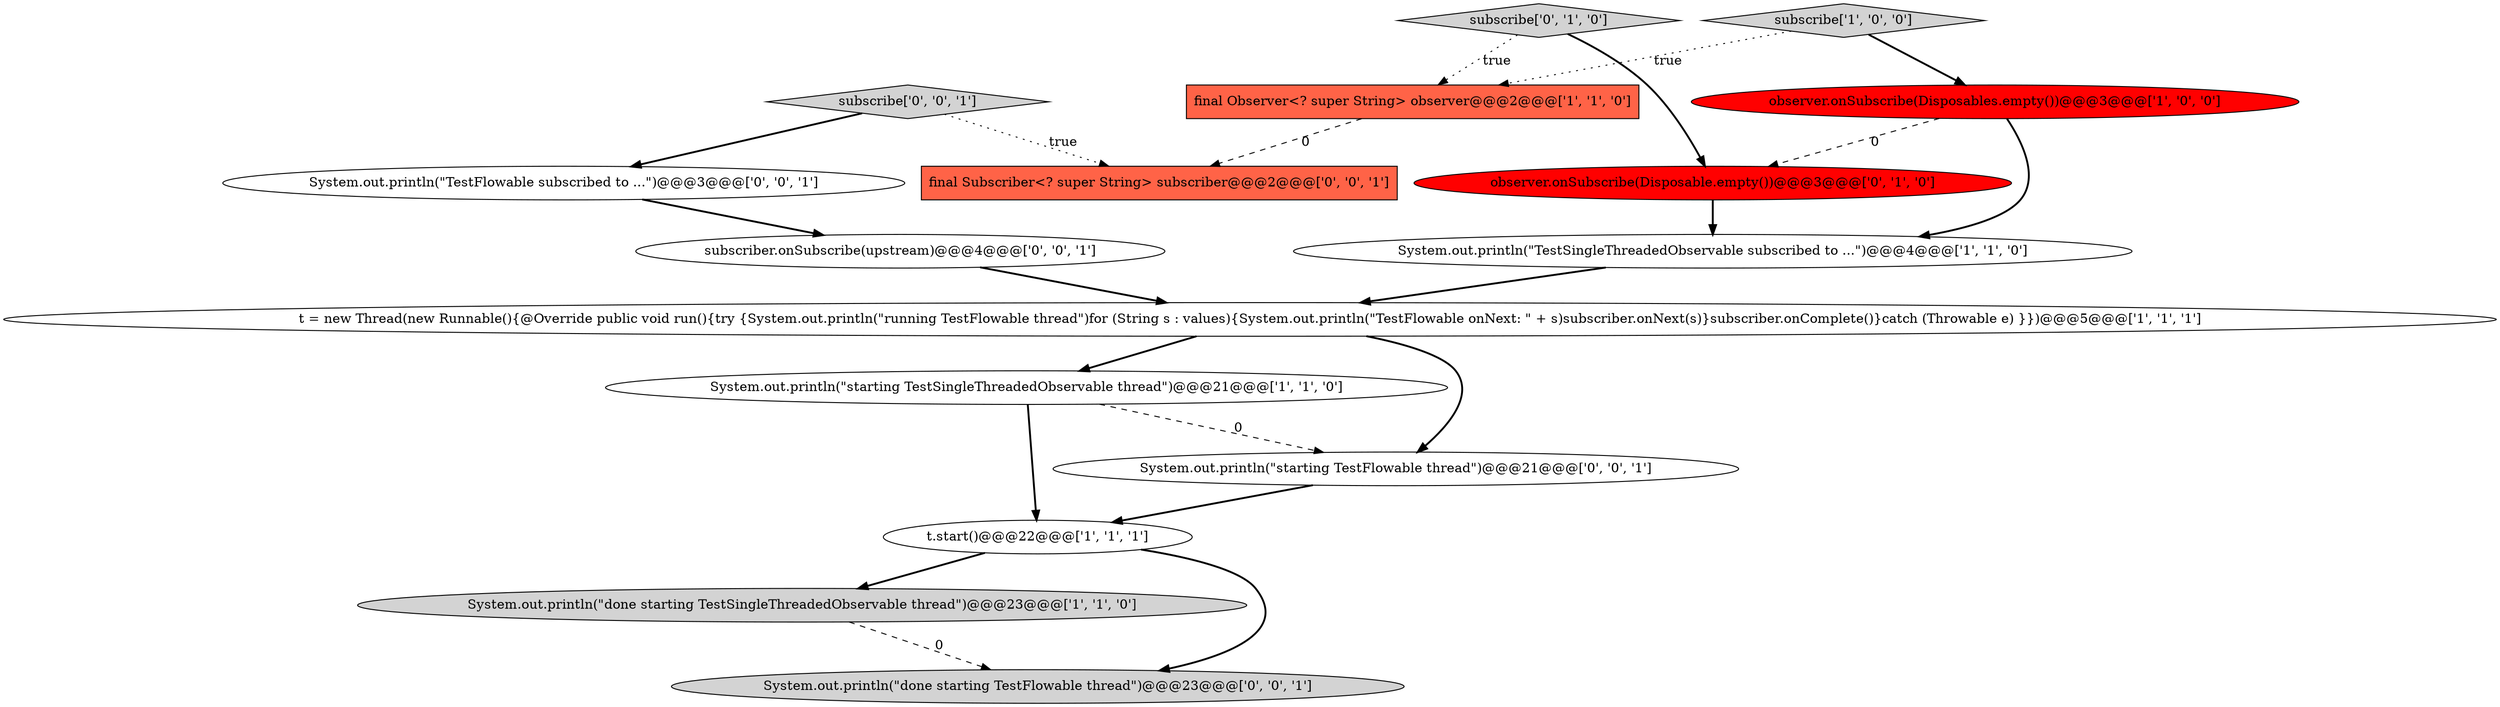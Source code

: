 digraph {
0 [style = filled, label = "final Observer<? super String> observer@@@2@@@['1', '1', '0']", fillcolor = tomato, shape = box image = "AAA0AAABBB1BBB"];
9 [style = filled, label = "subscribe['0', '1', '0']", fillcolor = lightgray, shape = diamond image = "AAA0AAABBB2BBB"];
4 [style = filled, label = "System.out.println(\"starting TestSingleThreadedObservable thread\")@@@21@@@['1', '1', '0']", fillcolor = white, shape = ellipse image = "AAA0AAABBB1BBB"];
11 [style = filled, label = "final Subscriber<? super String> subscriber@@@2@@@['0', '0', '1']", fillcolor = tomato, shape = box image = "AAA0AAABBB3BBB"];
7 [style = filled, label = "System.out.println(\"done starting TestSingleThreadedObservable thread\")@@@23@@@['1', '1', '0']", fillcolor = lightgray, shape = ellipse image = "AAA0AAABBB1BBB"];
10 [style = filled, label = "System.out.println(\"TestFlowable subscribed to ...\")@@@3@@@['0', '0', '1']", fillcolor = white, shape = ellipse image = "AAA0AAABBB3BBB"];
12 [style = filled, label = "subscribe['0', '0', '1']", fillcolor = lightgray, shape = diamond image = "AAA0AAABBB3BBB"];
13 [style = filled, label = "System.out.println(\"done starting TestFlowable thread\")@@@23@@@['0', '0', '1']", fillcolor = lightgray, shape = ellipse image = "AAA0AAABBB3BBB"];
6 [style = filled, label = "subscribe['1', '0', '0']", fillcolor = lightgray, shape = diamond image = "AAA0AAABBB1BBB"];
2 [style = filled, label = "t.start()@@@22@@@['1', '1', '1']", fillcolor = white, shape = ellipse image = "AAA0AAABBB1BBB"];
14 [style = filled, label = "subscriber.onSubscribe(upstream)@@@4@@@['0', '0', '1']", fillcolor = white, shape = ellipse image = "AAA0AAABBB3BBB"];
1 [style = filled, label = "t = new Thread(new Runnable(){@Override public void run(){try {System.out.println(\"running TestFlowable thread\")for (String s : values){System.out.println(\"TestFlowable onNext: \" + s)subscriber.onNext(s)}subscriber.onComplete()}catch (Throwable e) }})@@@5@@@['1', '1', '1']", fillcolor = white, shape = ellipse image = "AAA0AAABBB1BBB"];
5 [style = filled, label = "observer.onSubscribe(Disposables.empty())@@@3@@@['1', '0', '0']", fillcolor = red, shape = ellipse image = "AAA1AAABBB1BBB"];
8 [style = filled, label = "observer.onSubscribe(Disposable.empty())@@@3@@@['0', '1', '0']", fillcolor = red, shape = ellipse image = "AAA1AAABBB2BBB"];
3 [style = filled, label = "System.out.println(\"TestSingleThreadedObservable subscribed to ...\")@@@4@@@['1', '1', '0']", fillcolor = white, shape = ellipse image = "AAA0AAABBB1BBB"];
15 [style = filled, label = "System.out.println(\"starting TestFlowable thread\")@@@21@@@['0', '0', '1']", fillcolor = white, shape = ellipse image = "AAA0AAABBB3BBB"];
5->3 [style = bold, label=""];
1->4 [style = bold, label=""];
15->2 [style = bold, label=""];
9->0 [style = dotted, label="true"];
3->1 [style = bold, label=""];
10->14 [style = bold, label=""];
1->15 [style = bold, label=""];
8->3 [style = bold, label=""];
0->11 [style = dashed, label="0"];
4->2 [style = bold, label=""];
9->8 [style = bold, label=""];
14->1 [style = bold, label=""];
2->13 [style = bold, label=""];
12->11 [style = dotted, label="true"];
6->5 [style = bold, label=""];
12->10 [style = bold, label=""];
4->15 [style = dashed, label="0"];
7->13 [style = dashed, label="0"];
5->8 [style = dashed, label="0"];
6->0 [style = dotted, label="true"];
2->7 [style = bold, label=""];
}
